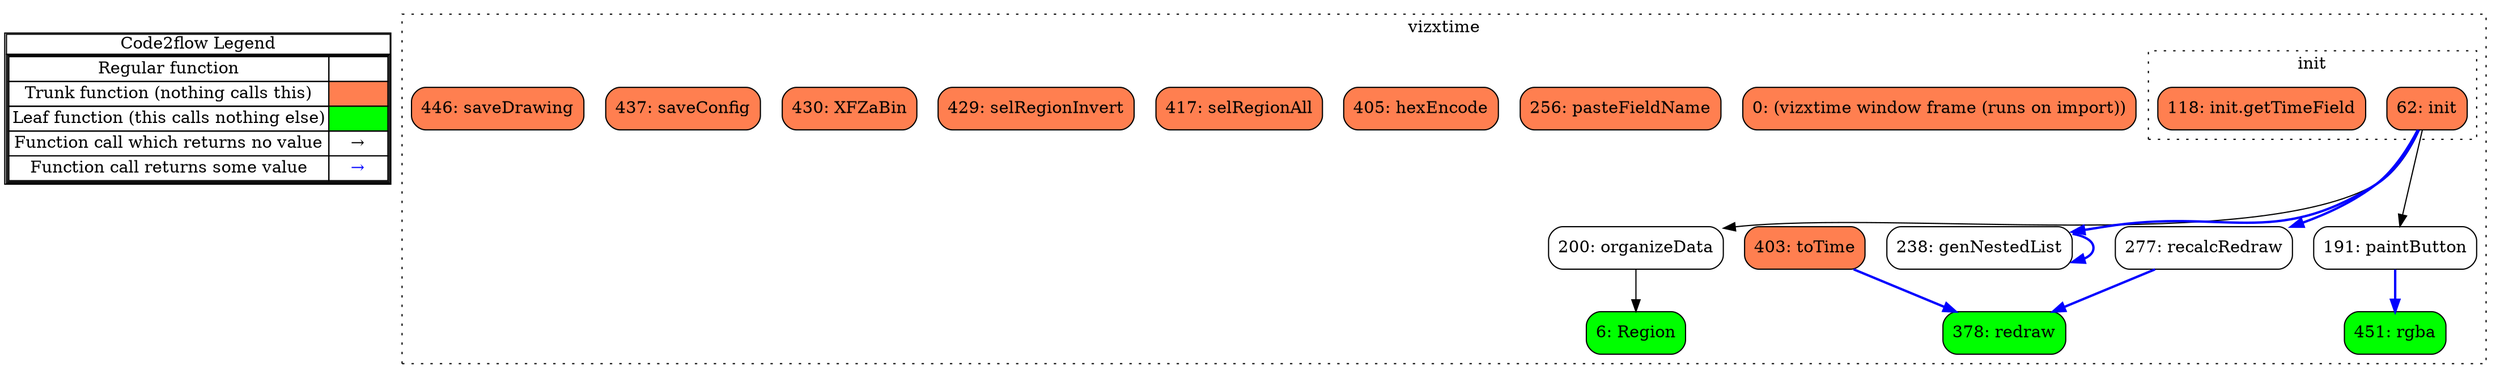 digraph G {
concentrate = true;
			subgraph legend{
			rank = min;
			label = "legend";
			Legend [shape=none, margin=0, label = <
				<table cellspacing="0" cellpadding="0" border="1"><tr><td>Code2flow Legend</td></tr><tr><td>
				<table cellspacing="0">
				<tr><td>Regular function</td><td width="50px"></td></tr>
				<tr><td>Trunk function (nothing calls this)</td><td bgcolor='coral'></td></tr>
				<tr><td>Leaf function (this calls nothing else)</td><td bgcolor='green'></td></tr>
				<tr><td>Function call which returns no value</td><td>&#8594;</td></tr>
				<tr><td>Function call returns some value</td><td><font color='blue'>&#8594;</font></td></tr>
				</table></td></tr></table>
				>];}node73 [splines=ortho shape = "rect" style = "rounded,filled" fillcolor = "coral" label = "0: (vizxtime window frame (runs on import))" ];
node4 [splines=ortho shape = "rect" style = "rounded,filled" fillcolor = "green" label = "6: Region" ];
node29 [splines=ortho shape = "rect" style = "rounded,filled" fillcolor = "coral" label = "62: init" ];
node25 [splines=ortho shape = "rect" style = "rounded,filled" fillcolor = "coral" label = "118: init.getTimeField" ];
node31 [splines=ortho shape = "rect" style = "rounded" label = "191: paintButton" ];
node39 [splines=ortho shape = "rect" style = "rounded" label = "200: organizeData" ];
node43 [splines=ortho shape = "rect" style = "rounded" label = "238: genNestedList" ];
node45 [splines=ortho shape = "rect" style = "rounded,filled" fillcolor = "coral" label = "256: pasteFieldName" ];
node50 [splines=ortho shape = "rect" style = "rounded" label = "277: recalcRedraw" ];
node54 [splines=ortho shape = "rect" style = "rounded,filled" fillcolor = "green" label = "378: redraw" ];
node56 [splines=ortho shape = "rect" style = "rounded,filled" fillcolor = "coral" label = "403: toTime" ];
node58 [splines=ortho shape = "rect" style = "rounded,filled" fillcolor = "coral" label = "405: hexEncode" ];
node62 [splines=ortho shape = "rect" style = "rounded,filled" fillcolor = "coral" label = "417: selRegionAll" ];
node64 [splines=ortho shape = "rect" style = "rounded,filled" fillcolor = "coral" label = "429: selRegionInvert" ];
node66 [splines=ortho shape = "rect" style = "rounded,filled" fillcolor = "coral" label = "430: XFZaBin" ];
node68 [splines=ortho shape = "rect" style = "rounded,filled" fillcolor = "coral" label = "437: saveConfig" ];
node70 [splines=ortho shape = "rect" style = "rounded,filled" fillcolor = "coral" label = "446: saveDrawing" ];
node72 [splines=ortho shape = "rect" style = "rounded,filled" fillcolor = "green" label = "451: rgba" ];
node29 -> node31;
node29 -> node39;
node29 -> node43 [color="blue" penwidth="2"];
node29 -> node50 [color="blue" penwidth="2"];
node31 -> node72 [color="blue" penwidth="2"];
node39 -> node4;
node43 -> node43 [color="blue" penwidth="2"];
node50 -> node54 [color="blue" penwidth="2"];
node56 -> node54 [color="blue" penwidth="2"];
subgraph clustervizxtime0{
node73 node4 node29 node25 node31 node39 node43 node45 node50 node54 node56 node58 node62 node64 node66 node68 node70 node72 node4 node31 node39 node43 node45 node50 node54 node56 node58 node62 node64 node66 node68 node70 node72 ;
label="vizxtime";
style=filled;
color=black;
graph[style=dotted];
subgraph clusterinit12{
node29 node25 node25 ;
label="init";
style=filled;
color=black;
graph[style=dotted];
}};
}